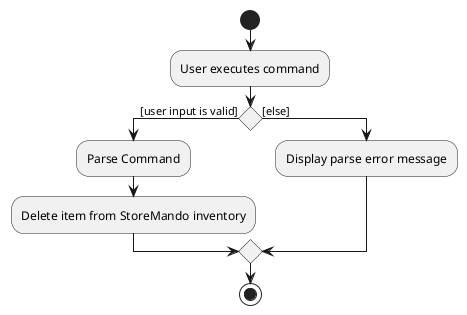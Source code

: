 @startuml
start
:User executes command;

'Since the beta syntax does not support placing the condition outside the
'diamond we place it as the true branch instead.

if () then ([user input is valid])
    :Parse Command;
    :Delete item from StoreMando inventory;
else ([else])
    :Display parse error message;
endif
stop
@enduml

